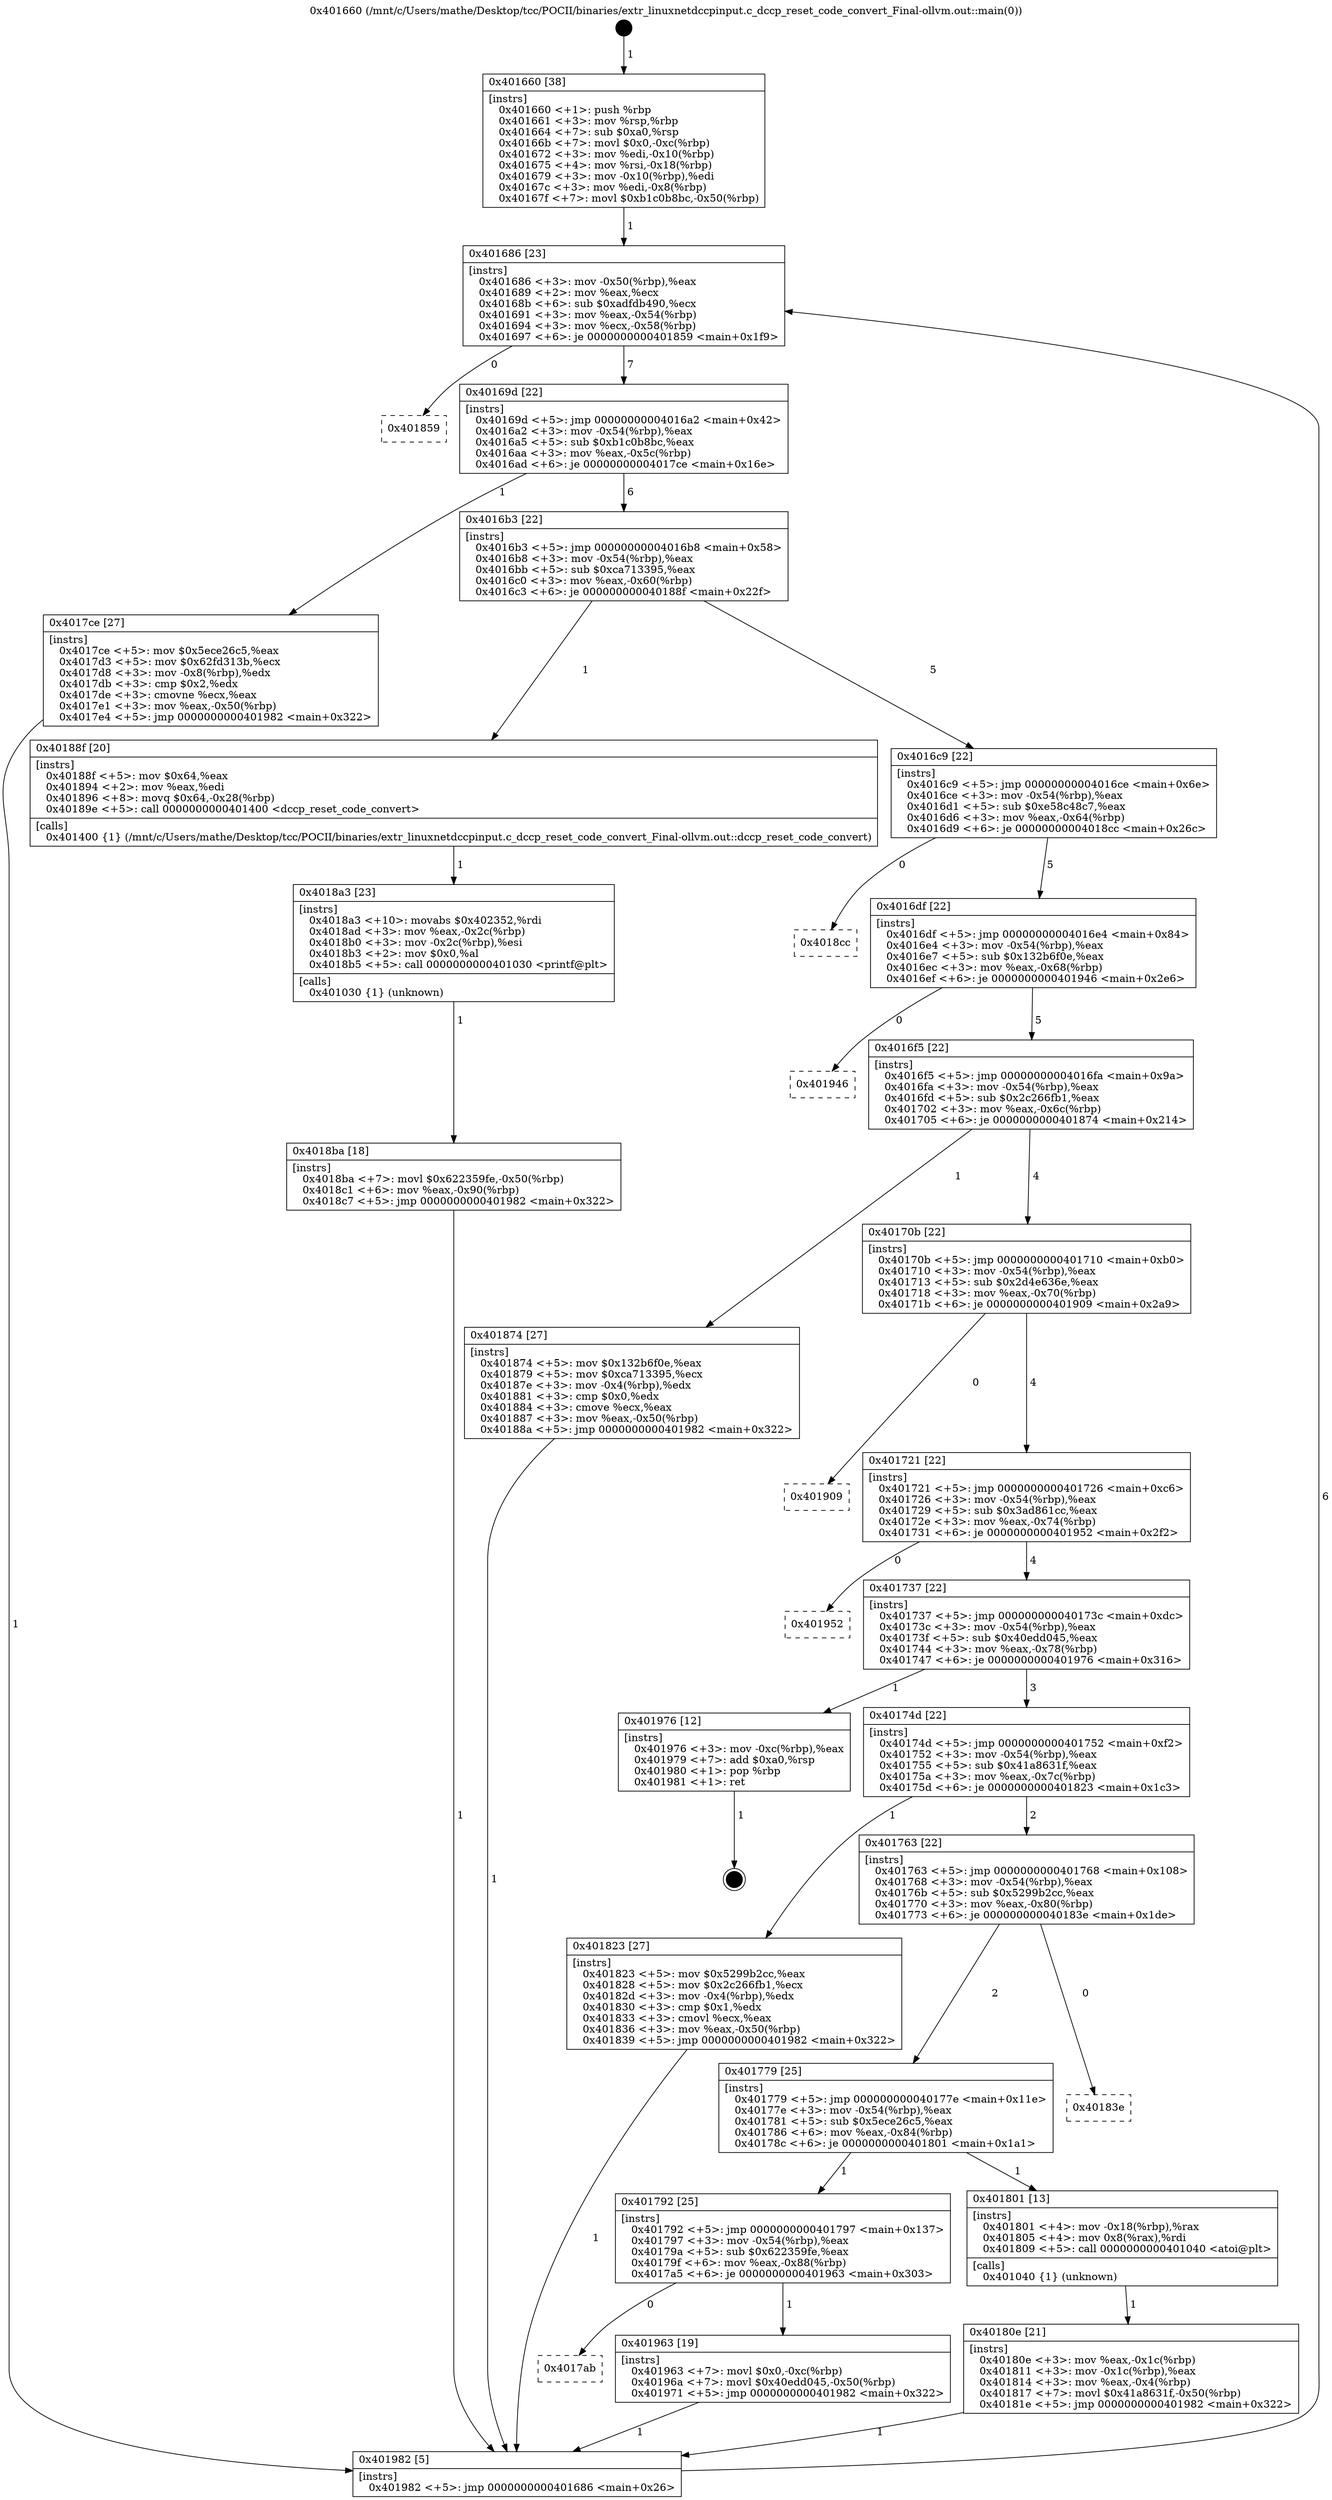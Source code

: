 digraph "0x401660" {
  label = "0x401660 (/mnt/c/Users/mathe/Desktop/tcc/POCII/binaries/extr_linuxnetdccpinput.c_dccp_reset_code_convert_Final-ollvm.out::main(0))"
  labelloc = "t"
  node[shape=record]

  Entry [label="",width=0.3,height=0.3,shape=circle,fillcolor=black,style=filled]
  "0x401686" [label="{
     0x401686 [23]\l
     | [instrs]\l
     &nbsp;&nbsp;0x401686 \<+3\>: mov -0x50(%rbp),%eax\l
     &nbsp;&nbsp;0x401689 \<+2\>: mov %eax,%ecx\l
     &nbsp;&nbsp;0x40168b \<+6\>: sub $0xadfdb490,%ecx\l
     &nbsp;&nbsp;0x401691 \<+3\>: mov %eax,-0x54(%rbp)\l
     &nbsp;&nbsp;0x401694 \<+3\>: mov %ecx,-0x58(%rbp)\l
     &nbsp;&nbsp;0x401697 \<+6\>: je 0000000000401859 \<main+0x1f9\>\l
  }"]
  "0x401859" [label="{
     0x401859\l
  }", style=dashed]
  "0x40169d" [label="{
     0x40169d [22]\l
     | [instrs]\l
     &nbsp;&nbsp;0x40169d \<+5\>: jmp 00000000004016a2 \<main+0x42\>\l
     &nbsp;&nbsp;0x4016a2 \<+3\>: mov -0x54(%rbp),%eax\l
     &nbsp;&nbsp;0x4016a5 \<+5\>: sub $0xb1c0b8bc,%eax\l
     &nbsp;&nbsp;0x4016aa \<+3\>: mov %eax,-0x5c(%rbp)\l
     &nbsp;&nbsp;0x4016ad \<+6\>: je 00000000004017ce \<main+0x16e\>\l
  }"]
  Exit [label="",width=0.3,height=0.3,shape=circle,fillcolor=black,style=filled,peripheries=2]
  "0x4017ce" [label="{
     0x4017ce [27]\l
     | [instrs]\l
     &nbsp;&nbsp;0x4017ce \<+5\>: mov $0x5ece26c5,%eax\l
     &nbsp;&nbsp;0x4017d3 \<+5\>: mov $0x62fd313b,%ecx\l
     &nbsp;&nbsp;0x4017d8 \<+3\>: mov -0x8(%rbp),%edx\l
     &nbsp;&nbsp;0x4017db \<+3\>: cmp $0x2,%edx\l
     &nbsp;&nbsp;0x4017de \<+3\>: cmovne %ecx,%eax\l
     &nbsp;&nbsp;0x4017e1 \<+3\>: mov %eax,-0x50(%rbp)\l
     &nbsp;&nbsp;0x4017e4 \<+5\>: jmp 0000000000401982 \<main+0x322\>\l
  }"]
  "0x4016b3" [label="{
     0x4016b3 [22]\l
     | [instrs]\l
     &nbsp;&nbsp;0x4016b3 \<+5\>: jmp 00000000004016b8 \<main+0x58\>\l
     &nbsp;&nbsp;0x4016b8 \<+3\>: mov -0x54(%rbp),%eax\l
     &nbsp;&nbsp;0x4016bb \<+5\>: sub $0xca713395,%eax\l
     &nbsp;&nbsp;0x4016c0 \<+3\>: mov %eax,-0x60(%rbp)\l
     &nbsp;&nbsp;0x4016c3 \<+6\>: je 000000000040188f \<main+0x22f\>\l
  }"]
  "0x401982" [label="{
     0x401982 [5]\l
     | [instrs]\l
     &nbsp;&nbsp;0x401982 \<+5\>: jmp 0000000000401686 \<main+0x26\>\l
  }"]
  "0x401660" [label="{
     0x401660 [38]\l
     | [instrs]\l
     &nbsp;&nbsp;0x401660 \<+1\>: push %rbp\l
     &nbsp;&nbsp;0x401661 \<+3\>: mov %rsp,%rbp\l
     &nbsp;&nbsp;0x401664 \<+7\>: sub $0xa0,%rsp\l
     &nbsp;&nbsp;0x40166b \<+7\>: movl $0x0,-0xc(%rbp)\l
     &nbsp;&nbsp;0x401672 \<+3\>: mov %edi,-0x10(%rbp)\l
     &nbsp;&nbsp;0x401675 \<+4\>: mov %rsi,-0x18(%rbp)\l
     &nbsp;&nbsp;0x401679 \<+3\>: mov -0x10(%rbp),%edi\l
     &nbsp;&nbsp;0x40167c \<+3\>: mov %edi,-0x8(%rbp)\l
     &nbsp;&nbsp;0x40167f \<+7\>: movl $0xb1c0b8bc,-0x50(%rbp)\l
  }"]
  "0x4017ab" [label="{
     0x4017ab\l
  }", style=dashed]
  "0x40188f" [label="{
     0x40188f [20]\l
     | [instrs]\l
     &nbsp;&nbsp;0x40188f \<+5\>: mov $0x64,%eax\l
     &nbsp;&nbsp;0x401894 \<+2\>: mov %eax,%edi\l
     &nbsp;&nbsp;0x401896 \<+8\>: movq $0x64,-0x28(%rbp)\l
     &nbsp;&nbsp;0x40189e \<+5\>: call 0000000000401400 \<dccp_reset_code_convert\>\l
     | [calls]\l
     &nbsp;&nbsp;0x401400 \{1\} (/mnt/c/Users/mathe/Desktop/tcc/POCII/binaries/extr_linuxnetdccpinput.c_dccp_reset_code_convert_Final-ollvm.out::dccp_reset_code_convert)\l
  }"]
  "0x4016c9" [label="{
     0x4016c9 [22]\l
     | [instrs]\l
     &nbsp;&nbsp;0x4016c9 \<+5\>: jmp 00000000004016ce \<main+0x6e\>\l
     &nbsp;&nbsp;0x4016ce \<+3\>: mov -0x54(%rbp),%eax\l
     &nbsp;&nbsp;0x4016d1 \<+5\>: sub $0xe58c48c7,%eax\l
     &nbsp;&nbsp;0x4016d6 \<+3\>: mov %eax,-0x64(%rbp)\l
     &nbsp;&nbsp;0x4016d9 \<+6\>: je 00000000004018cc \<main+0x26c\>\l
  }"]
  "0x401963" [label="{
     0x401963 [19]\l
     | [instrs]\l
     &nbsp;&nbsp;0x401963 \<+7\>: movl $0x0,-0xc(%rbp)\l
     &nbsp;&nbsp;0x40196a \<+7\>: movl $0x40edd045,-0x50(%rbp)\l
     &nbsp;&nbsp;0x401971 \<+5\>: jmp 0000000000401982 \<main+0x322\>\l
  }"]
  "0x4018cc" [label="{
     0x4018cc\l
  }", style=dashed]
  "0x4016df" [label="{
     0x4016df [22]\l
     | [instrs]\l
     &nbsp;&nbsp;0x4016df \<+5\>: jmp 00000000004016e4 \<main+0x84\>\l
     &nbsp;&nbsp;0x4016e4 \<+3\>: mov -0x54(%rbp),%eax\l
     &nbsp;&nbsp;0x4016e7 \<+5\>: sub $0x132b6f0e,%eax\l
     &nbsp;&nbsp;0x4016ec \<+3\>: mov %eax,-0x68(%rbp)\l
     &nbsp;&nbsp;0x4016ef \<+6\>: je 0000000000401946 \<main+0x2e6\>\l
  }"]
  "0x4018ba" [label="{
     0x4018ba [18]\l
     | [instrs]\l
     &nbsp;&nbsp;0x4018ba \<+7\>: movl $0x622359fe,-0x50(%rbp)\l
     &nbsp;&nbsp;0x4018c1 \<+6\>: mov %eax,-0x90(%rbp)\l
     &nbsp;&nbsp;0x4018c7 \<+5\>: jmp 0000000000401982 \<main+0x322\>\l
  }"]
  "0x401946" [label="{
     0x401946\l
  }", style=dashed]
  "0x4016f5" [label="{
     0x4016f5 [22]\l
     | [instrs]\l
     &nbsp;&nbsp;0x4016f5 \<+5\>: jmp 00000000004016fa \<main+0x9a\>\l
     &nbsp;&nbsp;0x4016fa \<+3\>: mov -0x54(%rbp),%eax\l
     &nbsp;&nbsp;0x4016fd \<+5\>: sub $0x2c266fb1,%eax\l
     &nbsp;&nbsp;0x401702 \<+3\>: mov %eax,-0x6c(%rbp)\l
     &nbsp;&nbsp;0x401705 \<+6\>: je 0000000000401874 \<main+0x214\>\l
  }"]
  "0x4018a3" [label="{
     0x4018a3 [23]\l
     | [instrs]\l
     &nbsp;&nbsp;0x4018a3 \<+10\>: movabs $0x402352,%rdi\l
     &nbsp;&nbsp;0x4018ad \<+3\>: mov %eax,-0x2c(%rbp)\l
     &nbsp;&nbsp;0x4018b0 \<+3\>: mov -0x2c(%rbp),%esi\l
     &nbsp;&nbsp;0x4018b3 \<+2\>: mov $0x0,%al\l
     &nbsp;&nbsp;0x4018b5 \<+5\>: call 0000000000401030 \<printf@plt\>\l
     | [calls]\l
     &nbsp;&nbsp;0x401030 \{1\} (unknown)\l
  }"]
  "0x401874" [label="{
     0x401874 [27]\l
     | [instrs]\l
     &nbsp;&nbsp;0x401874 \<+5\>: mov $0x132b6f0e,%eax\l
     &nbsp;&nbsp;0x401879 \<+5\>: mov $0xca713395,%ecx\l
     &nbsp;&nbsp;0x40187e \<+3\>: mov -0x4(%rbp),%edx\l
     &nbsp;&nbsp;0x401881 \<+3\>: cmp $0x0,%edx\l
     &nbsp;&nbsp;0x401884 \<+3\>: cmove %ecx,%eax\l
     &nbsp;&nbsp;0x401887 \<+3\>: mov %eax,-0x50(%rbp)\l
     &nbsp;&nbsp;0x40188a \<+5\>: jmp 0000000000401982 \<main+0x322\>\l
  }"]
  "0x40170b" [label="{
     0x40170b [22]\l
     | [instrs]\l
     &nbsp;&nbsp;0x40170b \<+5\>: jmp 0000000000401710 \<main+0xb0\>\l
     &nbsp;&nbsp;0x401710 \<+3\>: mov -0x54(%rbp),%eax\l
     &nbsp;&nbsp;0x401713 \<+5\>: sub $0x2d4e636e,%eax\l
     &nbsp;&nbsp;0x401718 \<+3\>: mov %eax,-0x70(%rbp)\l
     &nbsp;&nbsp;0x40171b \<+6\>: je 0000000000401909 \<main+0x2a9\>\l
  }"]
  "0x40180e" [label="{
     0x40180e [21]\l
     | [instrs]\l
     &nbsp;&nbsp;0x40180e \<+3\>: mov %eax,-0x1c(%rbp)\l
     &nbsp;&nbsp;0x401811 \<+3\>: mov -0x1c(%rbp),%eax\l
     &nbsp;&nbsp;0x401814 \<+3\>: mov %eax,-0x4(%rbp)\l
     &nbsp;&nbsp;0x401817 \<+7\>: movl $0x41a8631f,-0x50(%rbp)\l
     &nbsp;&nbsp;0x40181e \<+5\>: jmp 0000000000401982 \<main+0x322\>\l
  }"]
  "0x401909" [label="{
     0x401909\l
  }", style=dashed]
  "0x401721" [label="{
     0x401721 [22]\l
     | [instrs]\l
     &nbsp;&nbsp;0x401721 \<+5\>: jmp 0000000000401726 \<main+0xc6\>\l
     &nbsp;&nbsp;0x401726 \<+3\>: mov -0x54(%rbp),%eax\l
     &nbsp;&nbsp;0x401729 \<+5\>: sub $0x3ad861cc,%eax\l
     &nbsp;&nbsp;0x40172e \<+3\>: mov %eax,-0x74(%rbp)\l
     &nbsp;&nbsp;0x401731 \<+6\>: je 0000000000401952 \<main+0x2f2\>\l
  }"]
  "0x401792" [label="{
     0x401792 [25]\l
     | [instrs]\l
     &nbsp;&nbsp;0x401792 \<+5\>: jmp 0000000000401797 \<main+0x137\>\l
     &nbsp;&nbsp;0x401797 \<+3\>: mov -0x54(%rbp),%eax\l
     &nbsp;&nbsp;0x40179a \<+5\>: sub $0x622359fe,%eax\l
     &nbsp;&nbsp;0x40179f \<+6\>: mov %eax,-0x88(%rbp)\l
     &nbsp;&nbsp;0x4017a5 \<+6\>: je 0000000000401963 \<main+0x303\>\l
  }"]
  "0x401952" [label="{
     0x401952\l
  }", style=dashed]
  "0x401737" [label="{
     0x401737 [22]\l
     | [instrs]\l
     &nbsp;&nbsp;0x401737 \<+5\>: jmp 000000000040173c \<main+0xdc\>\l
     &nbsp;&nbsp;0x40173c \<+3\>: mov -0x54(%rbp),%eax\l
     &nbsp;&nbsp;0x40173f \<+5\>: sub $0x40edd045,%eax\l
     &nbsp;&nbsp;0x401744 \<+3\>: mov %eax,-0x78(%rbp)\l
     &nbsp;&nbsp;0x401747 \<+6\>: je 0000000000401976 \<main+0x316\>\l
  }"]
  "0x401801" [label="{
     0x401801 [13]\l
     | [instrs]\l
     &nbsp;&nbsp;0x401801 \<+4\>: mov -0x18(%rbp),%rax\l
     &nbsp;&nbsp;0x401805 \<+4\>: mov 0x8(%rax),%rdi\l
     &nbsp;&nbsp;0x401809 \<+5\>: call 0000000000401040 \<atoi@plt\>\l
     | [calls]\l
     &nbsp;&nbsp;0x401040 \{1\} (unknown)\l
  }"]
  "0x401976" [label="{
     0x401976 [12]\l
     | [instrs]\l
     &nbsp;&nbsp;0x401976 \<+3\>: mov -0xc(%rbp),%eax\l
     &nbsp;&nbsp;0x401979 \<+7\>: add $0xa0,%rsp\l
     &nbsp;&nbsp;0x401980 \<+1\>: pop %rbp\l
     &nbsp;&nbsp;0x401981 \<+1\>: ret\l
  }"]
  "0x40174d" [label="{
     0x40174d [22]\l
     | [instrs]\l
     &nbsp;&nbsp;0x40174d \<+5\>: jmp 0000000000401752 \<main+0xf2\>\l
     &nbsp;&nbsp;0x401752 \<+3\>: mov -0x54(%rbp),%eax\l
     &nbsp;&nbsp;0x401755 \<+5\>: sub $0x41a8631f,%eax\l
     &nbsp;&nbsp;0x40175a \<+3\>: mov %eax,-0x7c(%rbp)\l
     &nbsp;&nbsp;0x40175d \<+6\>: je 0000000000401823 \<main+0x1c3\>\l
  }"]
  "0x401779" [label="{
     0x401779 [25]\l
     | [instrs]\l
     &nbsp;&nbsp;0x401779 \<+5\>: jmp 000000000040177e \<main+0x11e\>\l
     &nbsp;&nbsp;0x40177e \<+3\>: mov -0x54(%rbp),%eax\l
     &nbsp;&nbsp;0x401781 \<+5\>: sub $0x5ece26c5,%eax\l
     &nbsp;&nbsp;0x401786 \<+6\>: mov %eax,-0x84(%rbp)\l
     &nbsp;&nbsp;0x40178c \<+6\>: je 0000000000401801 \<main+0x1a1\>\l
  }"]
  "0x401823" [label="{
     0x401823 [27]\l
     | [instrs]\l
     &nbsp;&nbsp;0x401823 \<+5\>: mov $0x5299b2cc,%eax\l
     &nbsp;&nbsp;0x401828 \<+5\>: mov $0x2c266fb1,%ecx\l
     &nbsp;&nbsp;0x40182d \<+3\>: mov -0x4(%rbp),%edx\l
     &nbsp;&nbsp;0x401830 \<+3\>: cmp $0x1,%edx\l
     &nbsp;&nbsp;0x401833 \<+3\>: cmovl %ecx,%eax\l
     &nbsp;&nbsp;0x401836 \<+3\>: mov %eax,-0x50(%rbp)\l
     &nbsp;&nbsp;0x401839 \<+5\>: jmp 0000000000401982 \<main+0x322\>\l
  }"]
  "0x401763" [label="{
     0x401763 [22]\l
     | [instrs]\l
     &nbsp;&nbsp;0x401763 \<+5\>: jmp 0000000000401768 \<main+0x108\>\l
     &nbsp;&nbsp;0x401768 \<+3\>: mov -0x54(%rbp),%eax\l
     &nbsp;&nbsp;0x40176b \<+5\>: sub $0x5299b2cc,%eax\l
     &nbsp;&nbsp;0x401770 \<+3\>: mov %eax,-0x80(%rbp)\l
     &nbsp;&nbsp;0x401773 \<+6\>: je 000000000040183e \<main+0x1de\>\l
  }"]
  "0x40183e" [label="{
     0x40183e\l
  }", style=dashed]
  Entry -> "0x401660" [label=" 1"]
  "0x401686" -> "0x401859" [label=" 0"]
  "0x401686" -> "0x40169d" [label=" 7"]
  "0x401976" -> Exit [label=" 1"]
  "0x40169d" -> "0x4017ce" [label=" 1"]
  "0x40169d" -> "0x4016b3" [label=" 6"]
  "0x4017ce" -> "0x401982" [label=" 1"]
  "0x401660" -> "0x401686" [label=" 1"]
  "0x401982" -> "0x401686" [label=" 6"]
  "0x401963" -> "0x401982" [label=" 1"]
  "0x4016b3" -> "0x40188f" [label=" 1"]
  "0x4016b3" -> "0x4016c9" [label=" 5"]
  "0x401792" -> "0x4017ab" [label=" 0"]
  "0x4016c9" -> "0x4018cc" [label=" 0"]
  "0x4016c9" -> "0x4016df" [label=" 5"]
  "0x401792" -> "0x401963" [label=" 1"]
  "0x4016df" -> "0x401946" [label=" 0"]
  "0x4016df" -> "0x4016f5" [label=" 5"]
  "0x4018ba" -> "0x401982" [label=" 1"]
  "0x4016f5" -> "0x401874" [label=" 1"]
  "0x4016f5" -> "0x40170b" [label=" 4"]
  "0x4018a3" -> "0x4018ba" [label=" 1"]
  "0x40170b" -> "0x401909" [label=" 0"]
  "0x40170b" -> "0x401721" [label=" 4"]
  "0x40188f" -> "0x4018a3" [label=" 1"]
  "0x401721" -> "0x401952" [label=" 0"]
  "0x401721" -> "0x401737" [label=" 4"]
  "0x401874" -> "0x401982" [label=" 1"]
  "0x401737" -> "0x401976" [label=" 1"]
  "0x401737" -> "0x40174d" [label=" 3"]
  "0x401823" -> "0x401982" [label=" 1"]
  "0x40174d" -> "0x401823" [label=" 1"]
  "0x40174d" -> "0x401763" [label=" 2"]
  "0x401801" -> "0x40180e" [label=" 1"]
  "0x401763" -> "0x40183e" [label=" 0"]
  "0x401763" -> "0x401779" [label=" 2"]
  "0x40180e" -> "0x401982" [label=" 1"]
  "0x401779" -> "0x401801" [label=" 1"]
  "0x401779" -> "0x401792" [label=" 1"]
}
